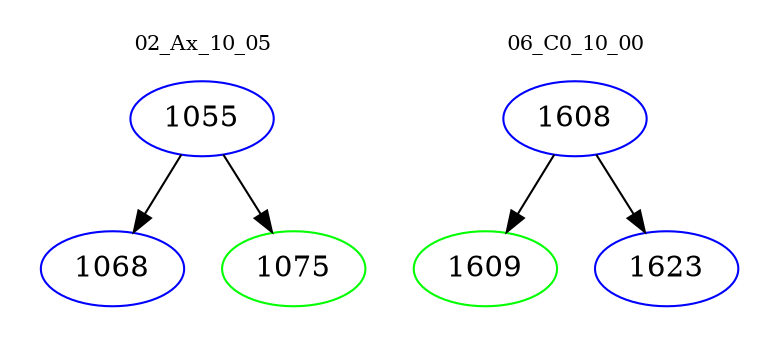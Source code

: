 digraph{
subgraph cluster_0 {
color = white
label = "02_Ax_10_05";
fontsize=10;
T0_1055 [label="1055", color="blue"]
T0_1055 -> T0_1068 [color="black"]
T0_1068 [label="1068", color="blue"]
T0_1055 -> T0_1075 [color="black"]
T0_1075 [label="1075", color="green"]
}
subgraph cluster_1 {
color = white
label = "06_C0_10_00";
fontsize=10;
T1_1608 [label="1608", color="blue"]
T1_1608 -> T1_1609 [color="black"]
T1_1609 [label="1609", color="green"]
T1_1608 -> T1_1623 [color="black"]
T1_1623 [label="1623", color="blue"]
}
}
